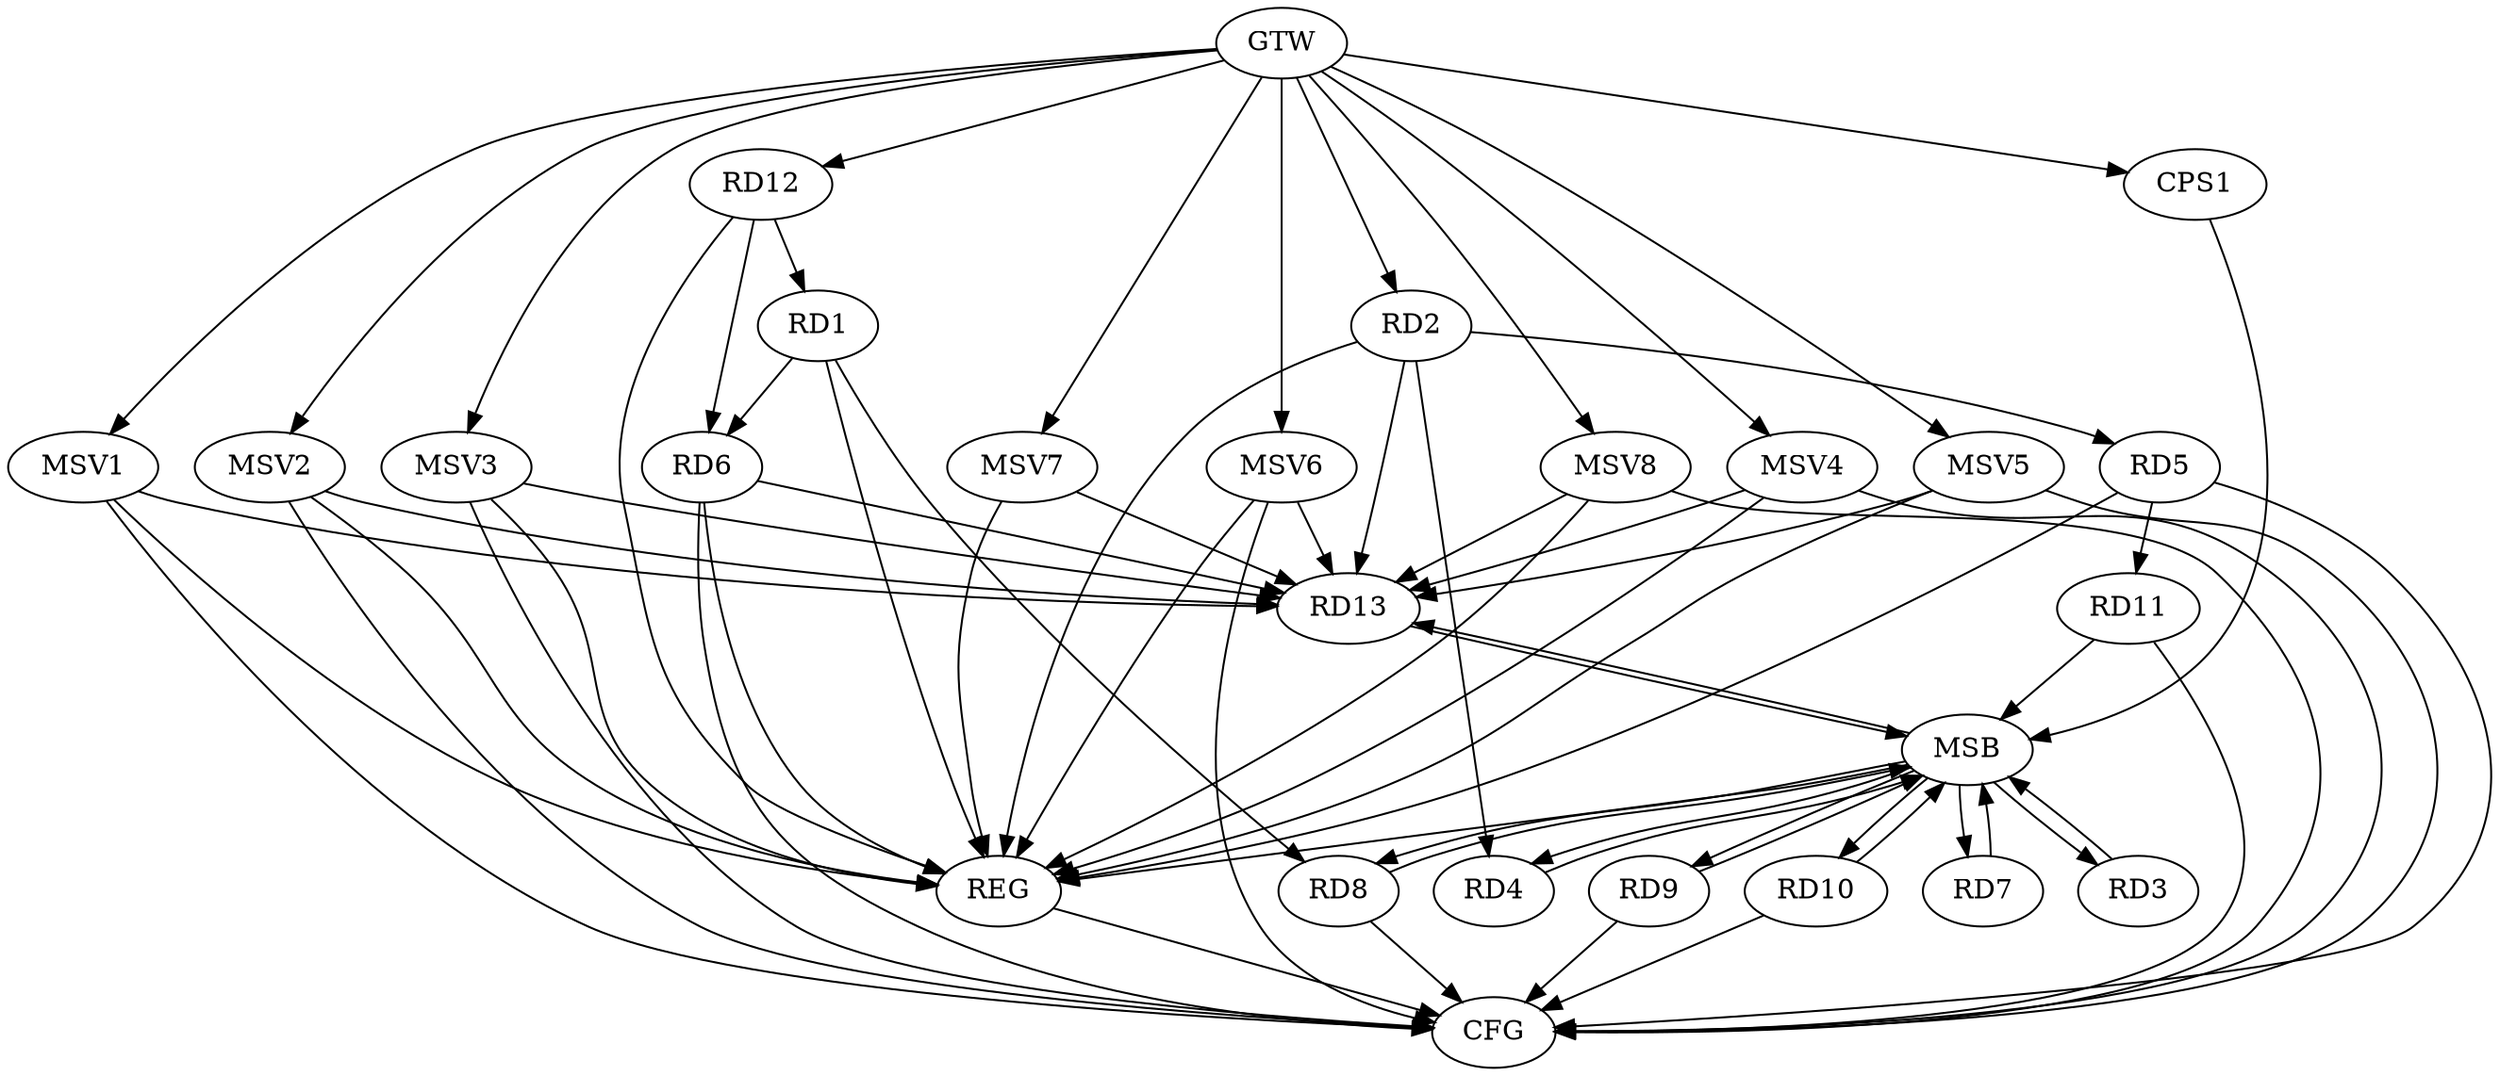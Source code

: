 strict digraph G {
  RD1 [ label="RD1" ];
  RD2 [ label="RD2" ];
  RD3 [ label="RD3" ];
  RD4 [ label="RD4" ];
  RD5 [ label="RD5" ];
  RD6 [ label="RD6" ];
  RD7 [ label="RD7" ];
  RD8 [ label="RD8" ];
  RD9 [ label="RD9" ];
  RD10 [ label="RD10" ];
  RD11 [ label="RD11" ];
  RD12 [ label="RD12" ];
  RD13 [ label="RD13" ];
  CPS1 [ label="CPS1" ];
  GTW [ label="GTW" ];
  REG [ label="REG" ];
  MSB [ label="MSB" ];
  CFG [ label="CFG" ];
  MSV1 [ label="MSV1" ];
  MSV2 [ label="MSV2" ];
  MSV3 [ label="MSV3" ];
  MSV4 [ label="MSV4" ];
  MSV5 [ label="MSV5" ];
  MSV6 [ label="MSV6" ];
  MSV7 [ label="MSV7" ];
  MSV8 [ label="MSV8" ];
  RD1 -> RD6;
  RD1 -> RD8;
  RD12 -> RD1;
  RD2 -> RD4;
  RD2 -> RD5;
  RD2 -> RD13;
  RD5 -> RD11;
  RD12 -> RD6;
  RD6 -> RD13;
  GTW -> RD2;
  GTW -> RD12;
  GTW -> CPS1;
  RD1 -> REG;
  RD2 -> REG;
  RD5 -> REG;
  RD6 -> REG;
  RD12 -> REG;
  RD3 -> MSB;
  MSB -> REG;
  RD4 -> MSB;
  MSB -> RD3;
  MSB -> RD13;
  RD7 -> MSB;
  RD8 -> MSB;
  RD9 -> MSB;
  RD10 -> MSB;
  RD11 -> MSB;
  MSB -> RD4;
  RD13 -> MSB;
  CPS1 -> MSB;
  MSB -> RD7;
  MSB -> RD8;
  MSB -> RD9;
  MSB -> RD10;
  RD9 -> CFG;
  RD6 -> CFG;
  RD8 -> CFG;
  RD11 -> CFG;
  RD5 -> CFG;
  RD10 -> CFG;
  REG -> CFG;
  MSV1 -> RD13;
  GTW -> MSV1;
  MSV1 -> REG;
  MSV1 -> CFG;
  MSV2 -> RD13;
  GTW -> MSV2;
  MSV2 -> REG;
  MSV2 -> CFG;
  MSV3 -> RD13;
  GTW -> MSV3;
  MSV3 -> REG;
  MSV3 -> CFG;
  MSV4 -> RD13;
  GTW -> MSV4;
  MSV4 -> REG;
  MSV4 -> CFG;
  MSV5 -> RD13;
  GTW -> MSV5;
  MSV5 -> REG;
  MSV5 -> CFG;
  MSV6 -> RD13;
  MSV7 -> RD13;
  GTW -> MSV6;
  MSV6 -> REG;
  MSV6 -> CFG;
  GTW -> MSV7;
  MSV7 -> REG;
  MSV8 -> RD13;
  GTW -> MSV8;
  MSV8 -> REG;
  MSV8 -> CFG;
}
